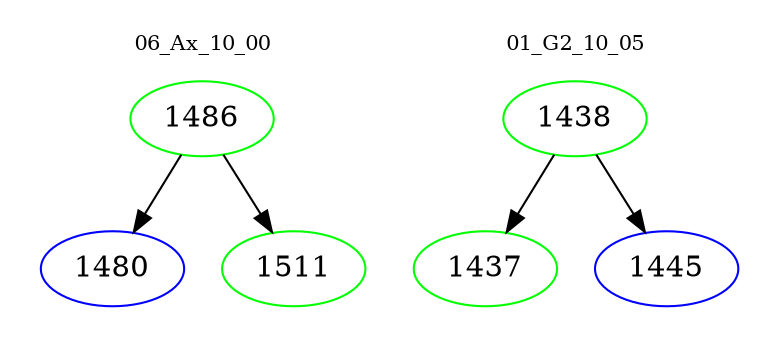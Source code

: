 digraph{
subgraph cluster_0 {
color = white
label = "06_Ax_10_00";
fontsize=10;
T0_1486 [label="1486", color="green"]
T0_1486 -> T0_1480 [color="black"]
T0_1480 [label="1480", color="blue"]
T0_1486 -> T0_1511 [color="black"]
T0_1511 [label="1511", color="green"]
}
subgraph cluster_1 {
color = white
label = "01_G2_10_05";
fontsize=10;
T1_1438 [label="1438", color="green"]
T1_1438 -> T1_1437 [color="black"]
T1_1437 [label="1437", color="green"]
T1_1438 -> T1_1445 [color="black"]
T1_1445 [label="1445", color="blue"]
}
}
